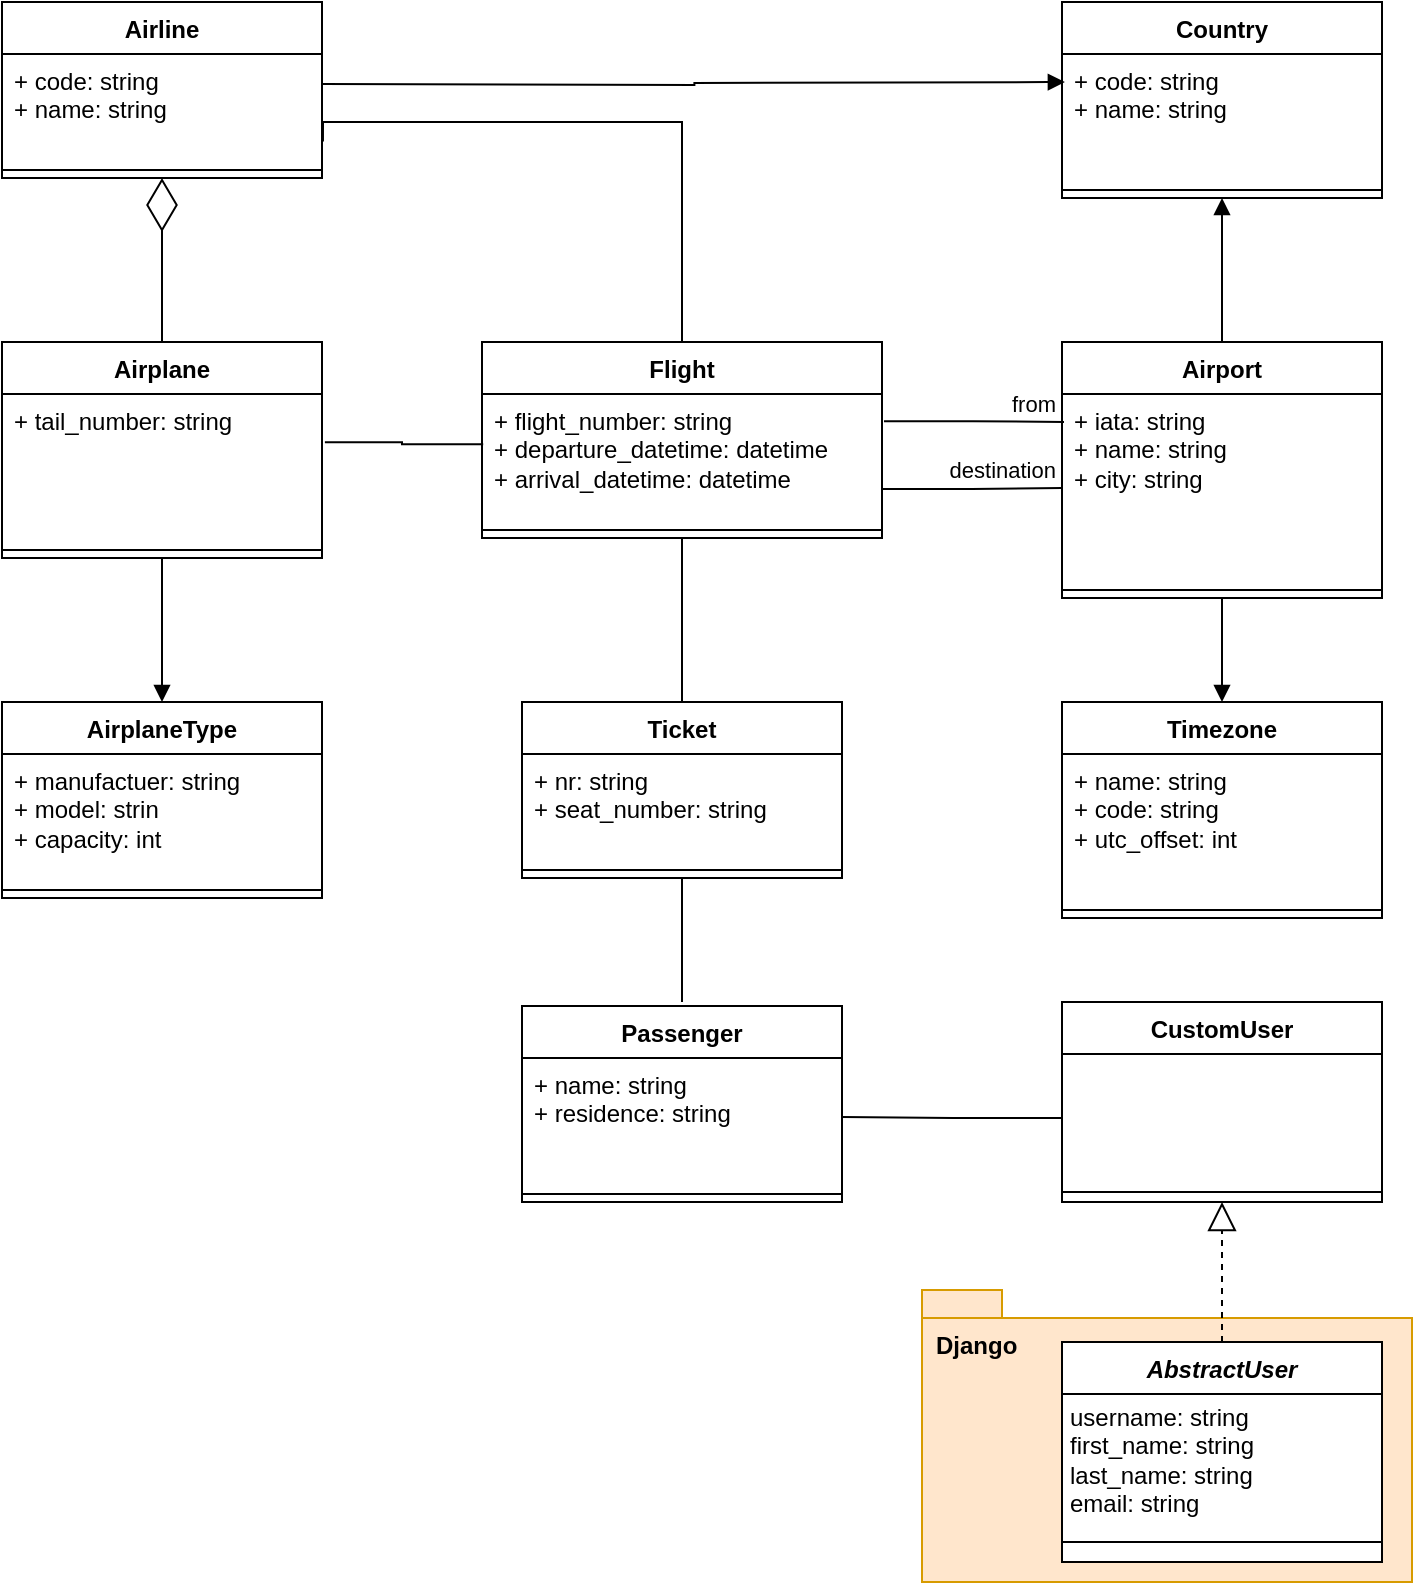 <mxfile version="24.7.10">
  <diagram name="Pagina-1" id="U5dBjFqFv4ppHT0tZE9j">
    <mxGraphModel dx="1329" dy="727" grid="1" gridSize="10" guides="1" tooltips="1" connect="1" arrows="1" fold="1" page="1" pageScale="1" pageWidth="827" pageHeight="1169" math="0" shadow="0">
      <root>
        <mxCell id="0" />
        <mxCell id="1" parent="0" />
        <mxCell id="pDIdMbQiaf82nwgahtHX-99" value="Django" style="shape=folder;fontStyle=1;spacingTop=14;tabWidth=40;tabHeight=14;tabPosition=left;html=1;whiteSpace=wrap;align=left;fillColor=#ffe6cc;strokeColor=#d79b00;labelBackgroundColor=none;verticalAlign=top;spacingLeft=5;" vertex="1" parent="1">
          <mxGeometry x="540" y="654" width="245" height="146" as="geometry" />
        </mxCell>
        <mxCell id="pDIdMbQiaf82nwgahtHX-2" value="Airplane" style="swimlane;fontStyle=1;align=center;verticalAlign=top;childLayout=stackLayout;horizontal=1;startSize=26;horizontalStack=0;resizeParent=1;resizeParentMax=0;resizeLast=0;collapsible=1;marginBottom=0;whiteSpace=wrap;html=1;labelBackgroundColor=default;" vertex="1" parent="1">
          <mxGeometry x="80" y="180" width="160" height="108" as="geometry" />
        </mxCell>
        <mxCell id="pDIdMbQiaf82nwgahtHX-3" value="&lt;div&gt;+ tail_number: string&lt;/div&gt;" style="text;strokeColor=none;fillColor=none;align=left;verticalAlign=top;spacingLeft=4;spacingRight=4;overflow=hidden;rotatable=0;points=[[0,0.5],[1,0.5]];portConstraint=eastwest;whiteSpace=wrap;html=1;" vertex="1" parent="pDIdMbQiaf82nwgahtHX-2">
          <mxGeometry y="26" width="160" height="74" as="geometry" />
        </mxCell>
        <mxCell id="pDIdMbQiaf82nwgahtHX-4" value="" style="line;strokeWidth=1;fillColor=none;align=left;verticalAlign=middle;spacingTop=-1;spacingLeft=3;spacingRight=3;rotatable=0;labelPosition=right;points=[];portConstraint=eastwest;strokeColor=inherit;" vertex="1" parent="pDIdMbQiaf82nwgahtHX-2">
          <mxGeometry y="100" width="160" height="8" as="geometry" />
        </mxCell>
        <mxCell id="pDIdMbQiaf82nwgahtHX-12" value="Flight" style="swimlane;fontStyle=1;align=center;verticalAlign=top;childLayout=stackLayout;horizontal=1;startSize=26;horizontalStack=0;resizeParent=1;resizeParentMax=0;resizeLast=0;collapsible=1;marginBottom=0;whiteSpace=wrap;html=1;labelBackgroundColor=default;" vertex="1" parent="1">
          <mxGeometry x="320" y="180" width="200" height="98" as="geometry" />
        </mxCell>
        <mxCell id="pDIdMbQiaf82nwgahtHX-13" value="&lt;div&gt;&lt;span style=&quot;background-color: initial;&quot;&gt;+ flight_number: string&lt;/span&gt;&lt;/div&gt;&lt;div&gt;&lt;span style=&quot;background-color: initial;&quot;&gt;+ departure_datetime: datetime&lt;/span&gt;&lt;br&gt;&lt;/div&gt;&lt;div&gt;+ arrival_datetime: datetime&lt;/div&gt;" style="text;strokeColor=none;fillColor=none;align=left;verticalAlign=top;spacingLeft=4;spacingRight=4;overflow=hidden;rotatable=0;points=[[0,0.5],[1,0.5]];portConstraint=eastwest;whiteSpace=wrap;html=1;" vertex="1" parent="pDIdMbQiaf82nwgahtHX-12">
          <mxGeometry y="26" width="200" height="64" as="geometry" />
        </mxCell>
        <mxCell id="pDIdMbQiaf82nwgahtHX-14" value="" style="line;strokeWidth=1;fillColor=none;align=left;verticalAlign=middle;spacingTop=-1;spacingLeft=3;spacingRight=3;rotatable=0;labelPosition=right;points=[];portConstraint=eastwest;strokeColor=inherit;" vertex="1" parent="pDIdMbQiaf82nwgahtHX-12">
          <mxGeometry y="90" width="200" height="8" as="geometry" />
        </mxCell>
        <mxCell id="pDIdMbQiaf82nwgahtHX-16" value="Airport" style="swimlane;fontStyle=1;align=center;verticalAlign=top;childLayout=stackLayout;horizontal=1;startSize=26;horizontalStack=0;resizeParent=1;resizeParentMax=0;resizeLast=0;collapsible=1;marginBottom=0;whiteSpace=wrap;html=1;labelBackgroundColor=default;" vertex="1" parent="1">
          <mxGeometry x="610" y="180" width="160" height="128" as="geometry" />
        </mxCell>
        <mxCell id="pDIdMbQiaf82nwgahtHX-17" value="+ iata: string&lt;div&gt;+ name: string&lt;/div&gt;&lt;div&gt;+ city: string&lt;/div&gt;&lt;div&gt;&lt;br&gt;&lt;/div&gt;" style="text;strokeColor=none;fillColor=none;align=left;verticalAlign=top;spacingLeft=4;spacingRight=4;overflow=hidden;rotatable=0;points=[[0,0.5],[1,0.5]];portConstraint=eastwest;whiteSpace=wrap;html=1;" vertex="1" parent="pDIdMbQiaf82nwgahtHX-16">
          <mxGeometry y="26" width="160" height="94" as="geometry" />
        </mxCell>
        <mxCell id="pDIdMbQiaf82nwgahtHX-18" value="" style="line;strokeWidth=1;fillColor=none;align=left;verticalAlign=middle;spacingTop=-1;spacingLeft=3;spacingRight=3;rotatable=0;labelPosition=right;points=[];portConstraint=eastwest;strokeColor=inherit;" vertex="1" parent="pDIdMbQiaf82nwgahtHX-16">
          <mxGeometry y="120" width="160" height="8" as="geometry" />
        </mxCell>
        <mxCell id="pDIdMbQiaf82nwgahtHX-23" value="" style="endArrow=none;html=1;edgeStyle=orthogonalEdgeStyle;rounded=0;exitX=1;exitY=0.75;exitDx=0;exitDy=0;entryX=0;entryY=0.5;entryDx=0;entryDy=0;" edge="1" parent="1" source="pDIdMbQiaf82nwgahtHX-12" target="pDIdMbQiaf82nwgahtHX-17">
          <mxGeometry relative="1" as="geometry">
            <mxPoint x="500" y="290" as="sourcePoint" />
            <mxPoint x="610" y="290" as="targetPoint" />
          </mxGeometry>
        </mxCell>
        <mxCell id="pDIdMbQiaf82nwgahtHX-25" value="destination" style="edgeLabel;resizable=0;html=1;align=right;verticalAlign=bottom;" connectable="0" vertex="1" parent="pDIdMbQiaf82nwgahtHX-23">
          <mxGeometry x="1" relative="1" as="geometry">
            <mxPoint x="-3" y="-1" as="offset" />
          </mxGeometry>
        </mxCell>
        <mxCell id="pDIdMbQiaf82nwgahtHX-26" value="" style="endArrow=none;html=1;edgeStyle=orthogonalEdgeStyle;rounded=0;exitX=1.005;exitY=0.212;exitDx=0;exitDy=0;exitPerimeter=0;" edge="1" parent="1" source="pDIdMbQiaf82nwgahtHX-13">
          <mxGeometry relative="1" as="geometry">
            <mxPoint x="510" y="230" as="sourcePoint" />
            <mxPoint x="611" y="220" as="targetPoint" />
          </mxGeometry>
        </mxCell>
        <mxCell id="pDIdMbQiaf82nwgahtHX-28" value="from" style="edgeLabel;resizable=0;html=1;align=right;verticalAlign=bottom;" connectable="0" vertex="1" parent="pDIdMbQiaf82nwgahtHX-26">
          <mxGeometry x="1" relative="1" as="geometry">
            <mxPoint x="-4" as="offset" />
          </mxGeometry>
        </mxCell>
        <mxCell id="pDIdMbQiaf82nwgahtHX-29" value="" style="endArrow=none;html=1;edgeStyle=orthogonalEdgeStyle;rounded=0;exitX=1.009;exitY=0.326;exitDx=0;exitDy=0;exitPerimeter=0;entryX=0.003;entryY=0.392;entryDx=0;entryDy=0;entryPerimeter=0;" edge="1" parent="1" source="pDIdMbQiaf82nwgahtHX-3" target="pDIdMbQiaf82nwgahtHX-13">
          <mxGeometry relative="1" as="geometry">
            <mxPoint x="240" y="233.5" as="sourcePoint" />
            <mxPoint x="310" y="220" as="targetPoint" />
          </mxGeometry>
        </mxCell>
        <mxCell id="pDIdMbQiaf82nwgahtHX-36" value="AirplaneType" style="swimlane;fontStyle=1;align=center;verticalAlign=top;childLayout=stackLayout;horizontal=1;startSize=26;horizontalStack=0;resizeParent=1;resizeParentMax=0;resizeLast=0;collapsible=1;marginBottom=0;whiteSpace=wrap;html=1;labelBackgroundColor=default;" vertex="1" parent="1">
          <mxGeometry x="80" y="360" width="160" height="98" as="geometry" />
        </mxCell>
        <mxCell id="pDIdMbQiaf82nwgahtHX-37" value="+ manufactuer: string&lt;div&gt;+ model: strin&lt;br&gt;&lt;div&gt;+ capacity: int&lt;/div&gt;&lt;/div&gt;" style="text;strokeColor=none;fillColor=none;align=left;verticalAlign=top;spacingLeft=4;spacingRight=4;overflow=hidden;rotatable=0;points=[[0,0.5],[1,0.5]];portConstraint=eastwest;whiteSpace=wrap;html=1;" vertex="1" parent="pDIdMbQiaf82nwgahtHX-36">
          <mxGeometry y="26" width="160" height="64" as="geometry" />
        </mxCell>
        <mxCell id="pDIdMbQiaf82nwgahtHX-38" value="" style="line;strokeWidth=1;fillColor=none;align=left;verticalAlign=middle;spacingTop=-1;spacingLeft=3;spacingRight=3;rotatable=0;labelPosition=right;points=[];portConstraint=eastwest;strokeColor=inherit;" vertex="1" parent="pDIdMbQiaf82nwgahtHX-36">
          <mxGeometry y="90" width="160" height="8" as="geometry" />
        </mxCell>
        <mxCell id="pDIdMbQiaf82nwgahtHX-41" value="Airline" style="swimlane;fontStyle=1;align=center;verticalAlign=top;childLayout=stackLayout;horizontal=1;startSize=26;horizontalStack=0;resizeParent=1;resizeParentMax=0;resizeLast=0;collapsible=1;marginBottom=0;whiteSpace=wrap;html=1;" vertex="1" parent="1">
          <mxGeometry x="80" y="10" width="160" height="88" as="geometry" />
        </mxCell>
        <mxCell id="pDIdMbQiaf82nwgahtHX-42" value="&lt;div&gt;+ code: string&lt;/div&gt;+ name: string" style="text;strokeColor=none;fillColor=none;align=left;verticalAlign=top;spacingLeft=4;spacingRight=4;overflow=hidden;rotatable=0;points=[[0,0.5],[1,0.5]];portConstraint=eastwest;whiteSpace=wrap;html=1;" vertex="1" parent="pDIdMbQiaf82nwgahtHX-41">
          <mxGeometry y="26" width="160" height="54" as="geometry" />
        </mxCell>
        <mxCell id="pDIdMbQiaf82nwgahtHX-43" value="" style="line;strokeWidth=1;fillColor=none;align=left;verticalAlign=middle;spacingTop=-1;spacingLeft=3;spacingRight=3;rotatable=0;labelPosition=right;points=[];portConstraint=eastwest;strokeColor=inherit;" vertex="1" parent="pDIdMbQiaf82nwgahtHX-41">
          <mxGeometry y="80" width="160" height="8" as="geometry" />
        </mxCell>
        <mxCell id="pDIdMbQiaf82nwgahtHX-52" value="" style="endArrow=diamondThin;endFill=0;endSize=24;html=1;rounded=0;exitX=0.5;exitY=0;exitDx=0;exitDy=0;entryX=0.5;entryY=1;entryDx=0;entryDy=0;" edge="1" parent="1" source="pDIdMbQiaf82nwgahtHX-2" target="pDIdMbQiaf82nwgahtHX-41">
          <mxGeometry width="160" relative="1" as="geometry">
            <mxPoint x="160" y="160" as="sourcePoint" />
            <mxPoint x="320" y="160" as="targetPoint" />
          </mxGeometry>
        </mxCell>
        <mxCell id="pDIdMbQiaf82nwgahtHX-53" value="Ticket" style="swimlane;fontStyle=1;align=center;verticalAlign=top;childLayout=stackLayout;horizontal=1;startSize=26;horizontalStack=0;resizeParent=1;resizeParentMax=0;resizeLast=0;collapsible=1;marginBottom=0;whiteSpace=wrap;html=1;" vertex="1" parent="1">
          <mxGeometry x="340" y="360" width="160" height="88" as="geometry">
            <mxRectangle x="340" y="350" width="70" height="30" as="alternateBounds" />
          </mxGeometry>
        </mxCell>
        <mxCell id="pDIdMbQiaf82nwgahtHX-54" value="+ nr: string&lt;div&gt;+ seat_number: string&lt;div&gt;&lt;br&gt;&lt;/div&gt;&lt;/div&gt;" style="text;strokeColor=none;fillColor=none;align=left;verticalAlign=top;spacingLeft=4;spacingRight=4;overflow=hidden;rotatable=0;points=[[0,0.5],[1,0.5]];portConstraint=eastwest;whiteSpace=wrap;html=1;" vertex="1" parent="pDIdMbQiaf82nwgahtHX-53">
          <mxGeometry y="26" width="160" height="54" as="geometry" />
        </mxCell>
        <mxCell id="pDIdMbQiaf82nwgahtHX-55" value="" style="line;strokeWidth=1;fillColor=none;align=left;verticalAlign=middle;spacingTop=-1;spacingLeft=3;spacingRight=3;rotatable=0;labelPosition=right;points=[];portConstraint=eastwest;strokeColor=inherit;" vertex="1" parent="pDIdMbQiaf82nwgahtHX-53">
          <mxGeometry y="80" width="160" height="8" as="geometry" />
        </mxCell>
        <mxCell id="pDIdMbQiaf82nwgahtHX-57" value="" style="endArrow=none;html=1;edgeStyle=orthogonalEdgeStyle;rounded=0;entryX=0.5;entryY=0;entryDx=0;entryDy=0;exitX=0.5;exitY=1;exitDx=0;exitDy=0;" edge="1" parent="1" source="pDIdMbQiaf82nwgahtHX-12" target="pDIdMbQiaf82nwgahtHX-53">
          <mxGeometry relative="1" as="geometry">
            <mxPoint x="410" y="330" as="sourcePoint" />
            <mxPoint x="560" y="290" as="targetPoint" />
          </mxGeometry>
        </mxCell>
        <mxCell id="pDIdMbQiaf82nwgahtHX-60" value="" style="endArrow=none;html=1;edgeStyle=orthogonalEdgeStyle;rounded=0;exitX=0.5;exitY=1;exitDx=0;exitDy=0;entryX=0.5;entryY=0;entryDx=0;entryDy=0;" edge="1" parent="1" source="pDIdMbQiaf82nwgahtHX-53">
          <mxGeometry relative="1" as="geometry">
            <mxPoint x="390" y="290" as="sourcePoint" />
            <mxPoint x="420" y="510" as="targetPoint" />
          </mxGeometry>
        </mxCell>
        <mxCell id="pDIdMbQiaf82nwgahtHX-64" value="" style="endArrow=none;html=1;edgeStyle=orthogonalEdgeStyle;rounded=0;exitX=1.003;exitY=0.811;exitDx=0;exitDy=0;entryX=0.5;entryY=0;entryDx=0;entryDy=0;exitPerimeter=0;" edge="1" parent="1" source="pDIdMbQiaf82nwgahtHX-42" target="pDIdMbQiaf82nwgahtHX-12">
          <mxGeometry relative="1" as="geometry">
            <mxPoint x="260" y="53.52" as="sourcePoint" />
            <mxPoint x="420" y="53.52" as="targetPoint" />
            <Array as="points">
              <mxPoint x="241" y="70" />
              <mxPoint x="420" y="70" />
            </Array>
          </mxGeometry>
        </mxCell>
        <mxCell id="pDIdMbQiaf82nwgahtHX-69" value="Country" style="swimlane;fontStyle=1;align=center;verticalAlign=top;childLayout=stackLayout;horizontal=1;startSize=26;horizontalStack=0;resizeParent=1;resizeParentMax=0;resizeLast=0;collapsible=1;marginBottom=0;whiteSpace=wrap;html=1;" vertex="1" parent="1">
          <mxGeometry x="610" y="10" width="160" height="98" as="geometry" />
        </mxCell>
        <mxCell id="pDIdMbQiaf82nwgahtHX-70" value="+ code: string&lt;div&gt;+ name: string&lt;/div&gt;" style="text;strokeColor=none;fillColor=none;align=left;verticalAlign=top;spacingLeft=4;spacingRight=4;overflow=hidden;rotatable=0;points=[[0,0.5],[1,0.5]];portConstraint=eastwest;whiteSpace=wrap;html=1;" vertex="1" parent="pDIdMbQiaf82nwgahtHX-69">
          <mxGeometry y="26" width="160" height="64" as="geometry" />
        </mxCell>
        <mxCell id="pDIdMbQiaf82nwgahtHX-71" value="" style="line;strokeWidth=1;fillColor=none;align=left;verticalAlign=middle;spacingTop=-1;spacingLeft=3;spacingRight=3;rotatable=0;labelPosition=right;points=[];portConstraint=eastwest;strokeColor=inherit;" vertex="1" parent="pDIdMbQiaf82nwgahtHX-69">
          <mxGeometry y="90" width="160" height="8" as="geometry" />
        </mxCell>
        <mxCell id="pDIdMbQiaf82nwgahtHX-95" value="" style="endArrow=block;dashed=1;endFill=0;endSize=12;html=1;rounded=0;exitX=0.5;exitY=0;exitDx=0;exitDy=0;" edge="1" parent="1">
          <mxGeometry width="160" relative="1" as="geometry">
            <mxPoint x="690" y="680" as="sourcePoint" />
            <mxPoint x="690" y="610" as="targetPoint" />
          </mxGeometry>
        </mxCell>
        <mxCell id="pDIdMbQiaf82nwgahtHX-104" value="CustomUser" style="swimlane;fontStyle=1;align=center;verticalAlign=top;childLayout=stackLayout;horizontal=1;startSize=26;horizontalStack=0;resizeParent=1;resizeParentMax=0;resizeLast=0;collapsible=1;marginBottom=0;whiteSpace=wrap;html=1;" vertex="1" parent="1">
          <mxGeometry x="610" y="510" width="160" height="100" as="geometry" />
        </mxCell>
        <mxCell id="pDIdMbQiaf82nwgahtHX-105" value="&amp;nbsp;" style="text;strokeColor=none;fillColor=none;align=left;verticalAlign=top;spacingLeft=4;spacingRight=4;overflow=hidden;rotatable=0;points=[[0,0.5],[1,0.5]];portConstraint=eastwest;whiteSpace=wrap;html=1;" vertex="1" parent="pDIdMbQiaf82nwgahtHX-104">
          <mxGeometry y="26" width="160" height="64" as="geometry" />
        </mxCell>
        <mxCell id="pDIdMbQiaf82nwgahtHX-123" value="" style="endArrow=none;html=1;edgeStyle=orthogonalEdgeStyle;rounded=0;" edge="1" parent="pDIdMbQiaf82nwgahtHX-104">
          <mxGeometry relative="1" as="geometry">
            <mxPoint x="-110" y="57.52" as="sourcePoint" />
            <mxPoint y="58" as="targetPoint" />
          </mxGeometry>
        </mxCell>
        <mxCell id="pDIdMbQiaf82nwgahtHX-106" value="" style="line;strokeWidth=1;fillColor=none;align=left;verticalAlign=middle;spacingTop=-1;spacingLeft=3;spacingRight=3;rotatable=0;labelPosition=right;points=[];portConstraint=eastwest;strokeColor=inherit;" vertex="1" parent="pDIdMbQiaf82nwgahtHX-104">
          <mxGeometry y="90" width="160" height="10" as="geometry" />
        </mxCell>
        <mxCell id="pDIdMbQiaf82nwgahtHX-115" value="&lt;i&gt;AbstractUser&lt;/i&gt;" style="swimlane;fontStyle=1;align=center;verticalAlign=top;childLayout=stackLayout;horizontal=1;startSize=26;horizontalStack=0;resizeParent=1;resizeParentMax=0;resizeLast=0;collapsible=1;marginBottom=0;whiteSpace=wrap;html=1;" vertex="1" parent="1">
          <mxGeometry x="610" y="680" width="160" height="110" as="geometry" />
        </mxCell>
        <mxCell id="pDIdMbQiaf82nwgahtHX-116" value="username: string&lt;div&gt;first_name: string&lt;/div&gt;&lt;div&gt;last_name: string&lt;/div&gt;&lt;div&gt;email: string&lt;/div&gt;" style="text;strokeColor=default;fillColor=default;align=left;verticalAlign=top;spacingLeft=4;spacingRight=4;overflow=hidden;rotatable=0;points=[[0,0.5],[1,0.5]];portConstraint=eastwest;whiteSpace=wrap;html=1;imageAspect=1;glass=0;rounded=0;shadow=0;gradientColor=none;spacing=0;" vertex="1" parent="pDIdMbQiaf82nwgahtHX-115">
          <mxGeometry y="26" width="160" height="74" as="geometry" />
        </mxCell>
        <mxCell id="pDIdMbQiaf82nwgahtHX-118" value="" style="text;strokeColor=default;fillColor=default;align=left;verticalAlign=top;spacingLeft=4;spacingRight=4;overflow=hidden;rotatable=0;points=[[0,0.5],[1,0.5]];portConstraint=eastwest;whiteSpace=wrap;html=1;imageAspect=1;glass=0;rounded=0;shadow=0;gradientColor=none;" vertex="1" parent="pDIdMbQiaf82nwgahtHX-115">
          <mxGeometry y="100" width="160" height="10" as="geometry" />
        </mxCell>
        <mxCell id="pDIdMbQiaf82nwgahtHX-119" value="Passenger" style="swimlane;fontStyle=1;align=center;verticalAlign=top;childLayout=stackLayout;horizontal=1;startSize=26;horizontalStack=0;resizeParent=1;resizeParentMax=0;resizeLast=0;collapsible=1;marginBottom=0;whiteSpace=wrap;html=1;" vertex="1" parent="1">
          <mxGeometry x="340" y="512" width="160" height="98" as="geometry" />
        </mxCell>
        <mxCell id="pDIdMbQiaf82nwgahtHX-120" value="+ name: string&lt;div&gt;+ residence: string&lt;/div&gt;" style="text;strokeColor=none;fillColor=none;align=left;verticalAlign=top;spacingLeft=4;spacingRight=4;overflow=hidden;rotatable=0;points=[[0,0.5],[1,0.5]];portConstraint=eastwest;whiteSpace=wrap;html=1;" vertex="1" parent="pDIdMbQiaf82nwgahtHX-119">
          <mxGeometry y="26" width="160" height="64" as="geometry" />
        </mxCell>
        <mxCell id="pDIdMbQiaf82nwgahtHX-121" value="" style="line;strokeWidth=1;fillColor=none;align=left;verticalAlign=middle;spacingTop=-1;spacingLeft=3;spacingRight=3;rotatable=0;labelPosition=right;points=[];portConstraint=eastwest;strokeColor=inherit;" vertex="1" parent="pDIdMbQiaf82nwgahtHX-119">
          <mxGeometry y="90" width="160" height="8" as="geometry" />
        </mxCell>
        <mxCell id="pDIdMbQiaf82nwgahtHX-129" value="Timezone" style="swimlane;fontStyle=1;align=center;verticalAlign=top;childLayout=stackLayout;horizontal=1;startSize=26;horizontalStack=0;resizeParent=1;resizeParentMax=0;resizeLast=0;collapsible=1;marginBottom=0;whiteSpace=wrap;html=1;" vertex="1" parent="1">
          <mxGeometry x="610" y="360" width="160" height="108" as="geometry" />
        </mxCell>
        <mxCell id="pDIdMbQiaf82nwgahtHX-130" value="+ name: string&lt;div&gt;+ code: string&lt;/div&gt;&lt;div&gt;+ utc_offset: int&lt;/div&gt;" style="text;strokeColor=none;fillColor=none;align=left;verticalAlign=top;spacingLeft=4;spacingRight=4;overflow=hidden;rotatable=0;points=[[0,0.5],[1,0.5]];portConstraint=eastwest;whiteSpace=wrap;html=1;" vertex="1" parent="pDIdMbQiaf82nwgahtHX-129">
          <mxGeometry y="26" width="160" height="74" as="geometry" />
        </mxCell>
        <mxCell id="pDIdMbQiaf82nwgahtHX-131" value="" style="line;strokeWidth=1;fillColor=none;align=left;verticalAlign=middle;spacingTop=-1;spacingLeft=3;spacingRight=3;rotatable=0;labelPosition=right;points=[];portConstraint=eastwest;strokeColor=inherit;" vertex="1" parent="pDIdMbQiaf82nwgahtHX-129">
          <mxGeometry y="100" width="160" height="8" as="geometry" />
        </mxCell>
        <mxCell id="pDIdMbQiaf82nwgahtHX-141" value="" style="endArrow=block;endFill=1;html=1;edgeStyle=orthogonalEdgeStyle;align=left;verticalAlign=top;rounded=0;entryX=0.5;entryY=0;entryDx=0;entryDy=0;" edge="1" parent="1" source="pDIdMbQiaf82nwgahtHX-16" target="pDIdMbQiaf82nwgahtHX-129">
          <mxGeometry x="-1" relative="1" as="geometry">
            <mxPoint x="550" y="340" as="sourcePoint" />
            <mxPoint x="710" y="340" as="targetPoint" />
          </mxGeometry>
        </mxCell>
        <mxCell id="pDIdMbQiaf82nwgahtHX-144" value="" style="endArrow=block;endFill=1;html=1;edgeStyle=orthogonalEdgeStyle;align=left;verticalAlign=top;rounded=0;" edge="1" parent="1" source="pDIdMbQiaf82nwgahtHX-16" target="pDIdMbQiaf82nwgahtHX-69">
          <mxGeometry x="-1" relative="1" as="geometry">
            <mxPoint x="550" y="340" as="sourcePoint" />
            <mxPoint x="710" y="340" as="targetPoint" />
          </mxGeometry>
        </mxCell>
        <mxCell id="pDIdMbQiaf82nwgahtHX-146" value="" style="endArrow=block;endFill=1;html=1;edgeStyle=orthogonalEdgeStyle;align=left;verticalAlign=top;rounded=0;" edge="1" parent="1" source="pDIdMbQiaf82nwgahtHX-2" target="pDIdMbQiaf82nwgahtHX-36">
          <mxGeometry x="-1" relative="1" as="geometry">
            <mxPoint x="550" y="340" as="sourcePoint" />
            <mxPoint x="710" y="340" as="targetPoint" />
          </mxGeometry>
        </mxCell>
        <mxCell id="pDIdMbQiaf82nwgahtHX-148" value="" style="endArrow=block;endFill=1;html=1;edgeStyle=orthogonalEdgeStyle;align=left;verticalAlign=top;rounded=0;entryX=0.006;entryY=0.044;entryDx=0;entryDy=0;entryPerimeter=0;exitX=0.997;exitY=0.07;exitDx=0;exitDy=0;exitPerimeter=0;" edge="1" parent="1">
          <mxGeometry x="-1" relative="1" as="geometry">
            <mxPoint x="240.0" y="50.97" as="sourcePoint" />
            <mxPoint x="611.44" y="50.006" as="targetPoint" />
          </mxGeometry>
        </mxCell>
      </root>
    </mxGraphModel>
  </diagram>
</mxfile>
